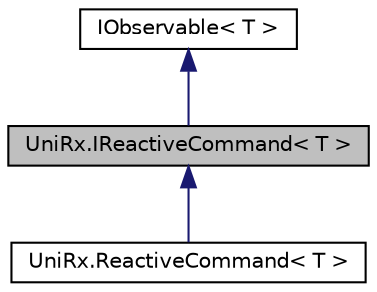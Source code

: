 digraph "UniRx.IReactiveCommand&lt; T &gt;"
{
 // LATEX_PDF_SIZE
  edge [fontname="Helvetica",fontsize="10",labelfontname="Helvetica",labelfontsize="10"];
  node [fontname="Helvetica",fontsize="10",shape=record];
  Node1 [label="UniRx.IReactiveCommand\< T \>",height=0.2,width=0.4,color="black", fillcolor="grey75", style="filled", fontcolor="black",tooltip=" "];
  Node2 -> Node1 [dir="back",color="midnightblue",fontsize="10",style="solid"];
  Node2 [label="IObservable\< T \>",height=0.2,width=0.4,color="black", fillcolor="white", style="filled",URL="$interface_uni_rx_1_1_i_observable.html",tooltip=" "];
  Node1 -> Node3 [dir="back",color="midnightblue",fontsize="10",style="solid"];
  Node3 [label="UniRx.ReactiveCommand\< T \>",height=0.2,width=0.4,color="black", fillcolor="white", style="filled",URL="$class_uni_rx_1_1_reactive_command.html",tooltip="Represents ReactiveCommand<Unit>"];
}

